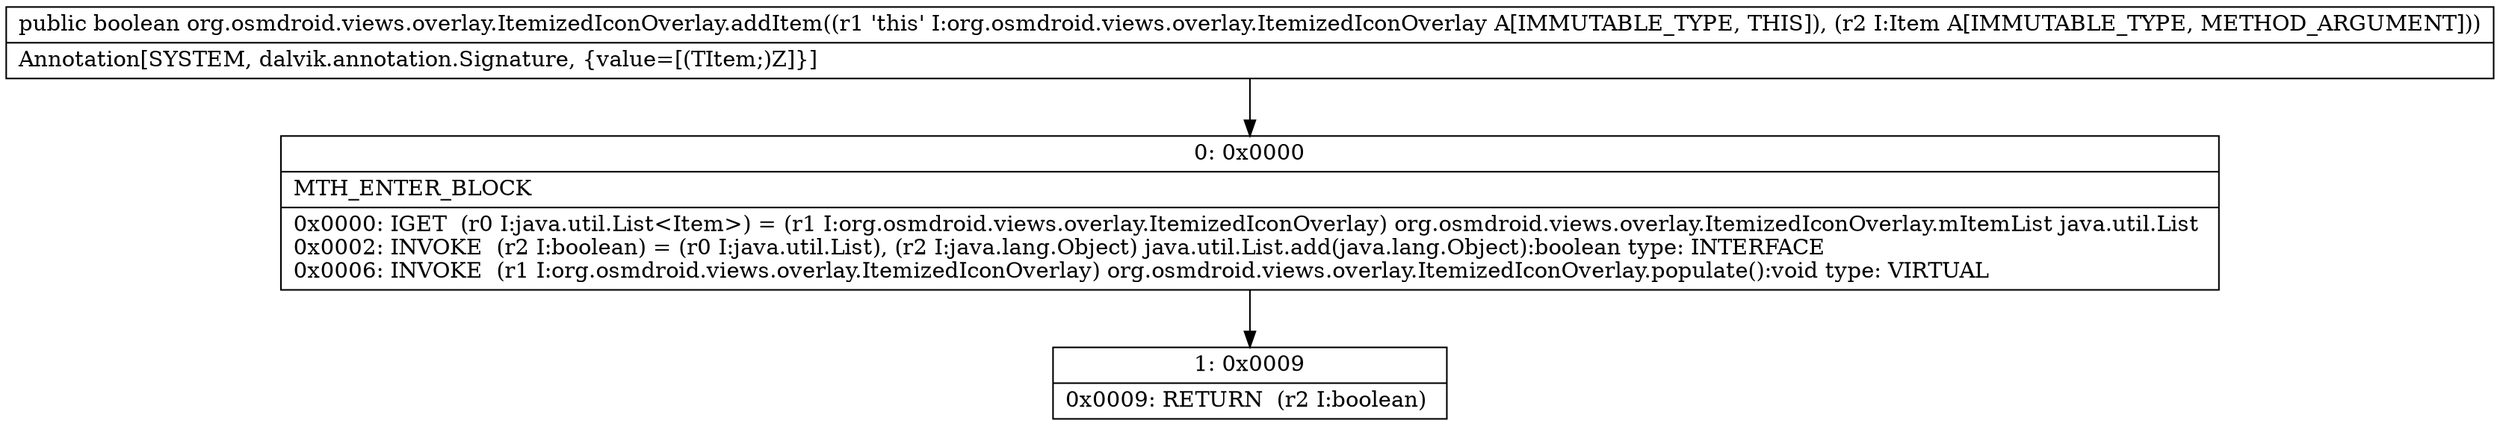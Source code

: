 digraph "CFG fororg.osmdroid.views.overlay.ItemizedIconOverlay.addItem(Lorg\/osmdroid\/views\/overlay\/OverlayItem;)Z" {
Node_0 [shape=record,label="{0\:\ 0x0000|MTH_ENTER_BLOCK\l|0x0000: IGET  (r0 I:java.util.List\<Item\>) = (r1 I:org.osmdroid.views.overlay.ItemizedIconOverlay) org.osmdroid.views.overlay.ItemizedIconOverlay.mItemList java.util.List \l0x0002: INVOKE  (r2 I:boolean) = (r0 I:java.util.List), (r2 I:java.lang.Object) java.util.List.add(java.lang.Object):boolean type: INTERFACE \l0x0006: INVOKE  (r1 I:org.osmdroid.views.overlay.ItemizedIconOverlay) org.osmdroid.views.overlay.ItemizedIconOverlay.populate():void type: VIRTUAL \l}"];
Node_1 [shape=record,label="{1\:\ 0x0009|0x0009: RETURN  (r2 I:boolean) \l}"];
MethodNode[shape=record,label="{public boolean org.osmdroid.views.overlay.ItemizedIconOverlay.addItem((r1 'this' I:org.osmdroid.views.overlay.ItemizedIconOverlay A[IMMUTABLE_TYPE, THIS]), (r2 I:Item A[IMMUTABLE_TYPE, METHOD_ARGUMENT]))  | Annotation[SYSTEM, dalvik.annotation.Signature, \{value=[(TItem;)Z]\}]\l}"];
MethodNode -> Node_0;
Node_0 -> Node_1;
}

